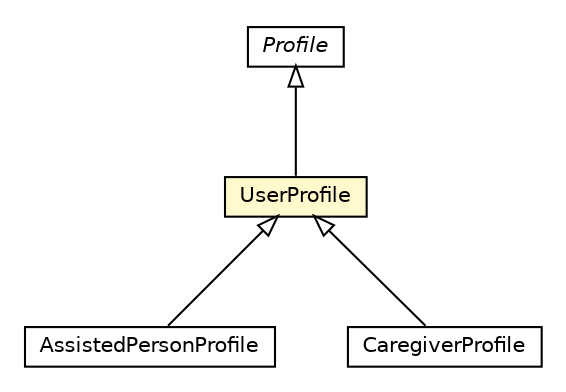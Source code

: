 #!/usr/local/bin/dot
#
# Class diagram 
# Generated by UMLGraph version R5_6-24-gf6e263 (http://www.umlgraph.org/)
#

digraph G {
	edge [fontname="Helvetica",fontsize=10,labelfontname="Helvetica",labelfontsize=10];
	node [fontname="Helvetica",fontsize=10,shape=plaintext];
	nodesep=0.25;
	ranksep=0.5;
	// org.universAAL.ontology.profile.AssistedPersonProfile
	c389929 [label=<<table title="org.universAAL.ontology.profile.AssistedPersonProfile" border="0" cellborder="1" cellspacing="0" cellpadding="2" port="p" href="./AssistedPersonProfile.html">
		<tr><td><table border="0" cellspacing="0" cellpadding="1">
<tr><td align="center" balign="center"> AssistedPersonProfile </td></tr>
		</table></td></tr>
		</table>>, URL="./AssistedPersonProfile.html", fontname="Helvetica", fontcolor="black", fontsize=10.0];
	// org.universAAL.ontology.profile.Profile
	c389945 [label=<<table title="org.universAAL.ontology.profile.Profile" border="0" cellborder="1" cellspacing="0" cellpadding="2" port="p" href="./Profile.html">
		<tr><td><table border="0" cellspacing="0" cellpadding="1">
<tr><td align="center" balign="center"><font face="Helvetica-Oblique"> Profile </font></td></tr>
		</table></td></tr>
		</table>>, URL="./Profile.html", fontname="Helvetica", fontcolor="black", fontsize=10.0];
	// org.universAAL.ontology.profile.UserProfile
	c389946 [label=<<table title="org.universAAL.ontology.profile.UserProfile" border="0" cellborder="1" cellspacing="0" cellpadding="2" port="p" bgcolor="lemonChiffon" href="./UserProfile.html">
		<tr><td><table border="0" cellspacing="0" cellpadding="1">
<tr><td align="center" balign="center"> UserProfile </td></tr>
		</table></td></tr>
		</table>>, URL="./UserProfile.html", fontname="Helvetica", fontcolor="black", fontsize=10.0];
	// org.universAAL.ontology.profile.CaregiverProfile
	c389947 [label=<<table title="org.universAAL.ontology.profile.CaregiverProfile" border="0" cellborder="1" cellspacing="0" cellpadding="2" port="p" href="./CaregiverProfile.html">
		<tr><td><table border="0" cellspacing="0" cellpadding="1">
<tr><td align="center" balign="center"> CaregiverProfile </td></tr>
		</table></td></tr>
		</table>>, URL="./CaregiverProfile.html", fontname="Helvetica", fontcolor="black", fontsize=10.0];
	//org.universAAL.ontology.profile.AssistedPersonProfile extends org.universAAL.ontology.profile.UserProfile
	c389946:p -> c389929:p [dir=back,arrowtail=empty];
	//org.universAAL.ontology.profile.UserProfile extends org.universAAL.ontology.profile.Profile
	c389945:p -> c389946:p [dir=back,arrowtail=empty];
	//org.universAAL.ontology.profile.CaregiverProfile extends org.universAAL.ontology.profile.UserProfile
	c389946:p -> c389947:p [dir=back,arrowtail=empty];
}

